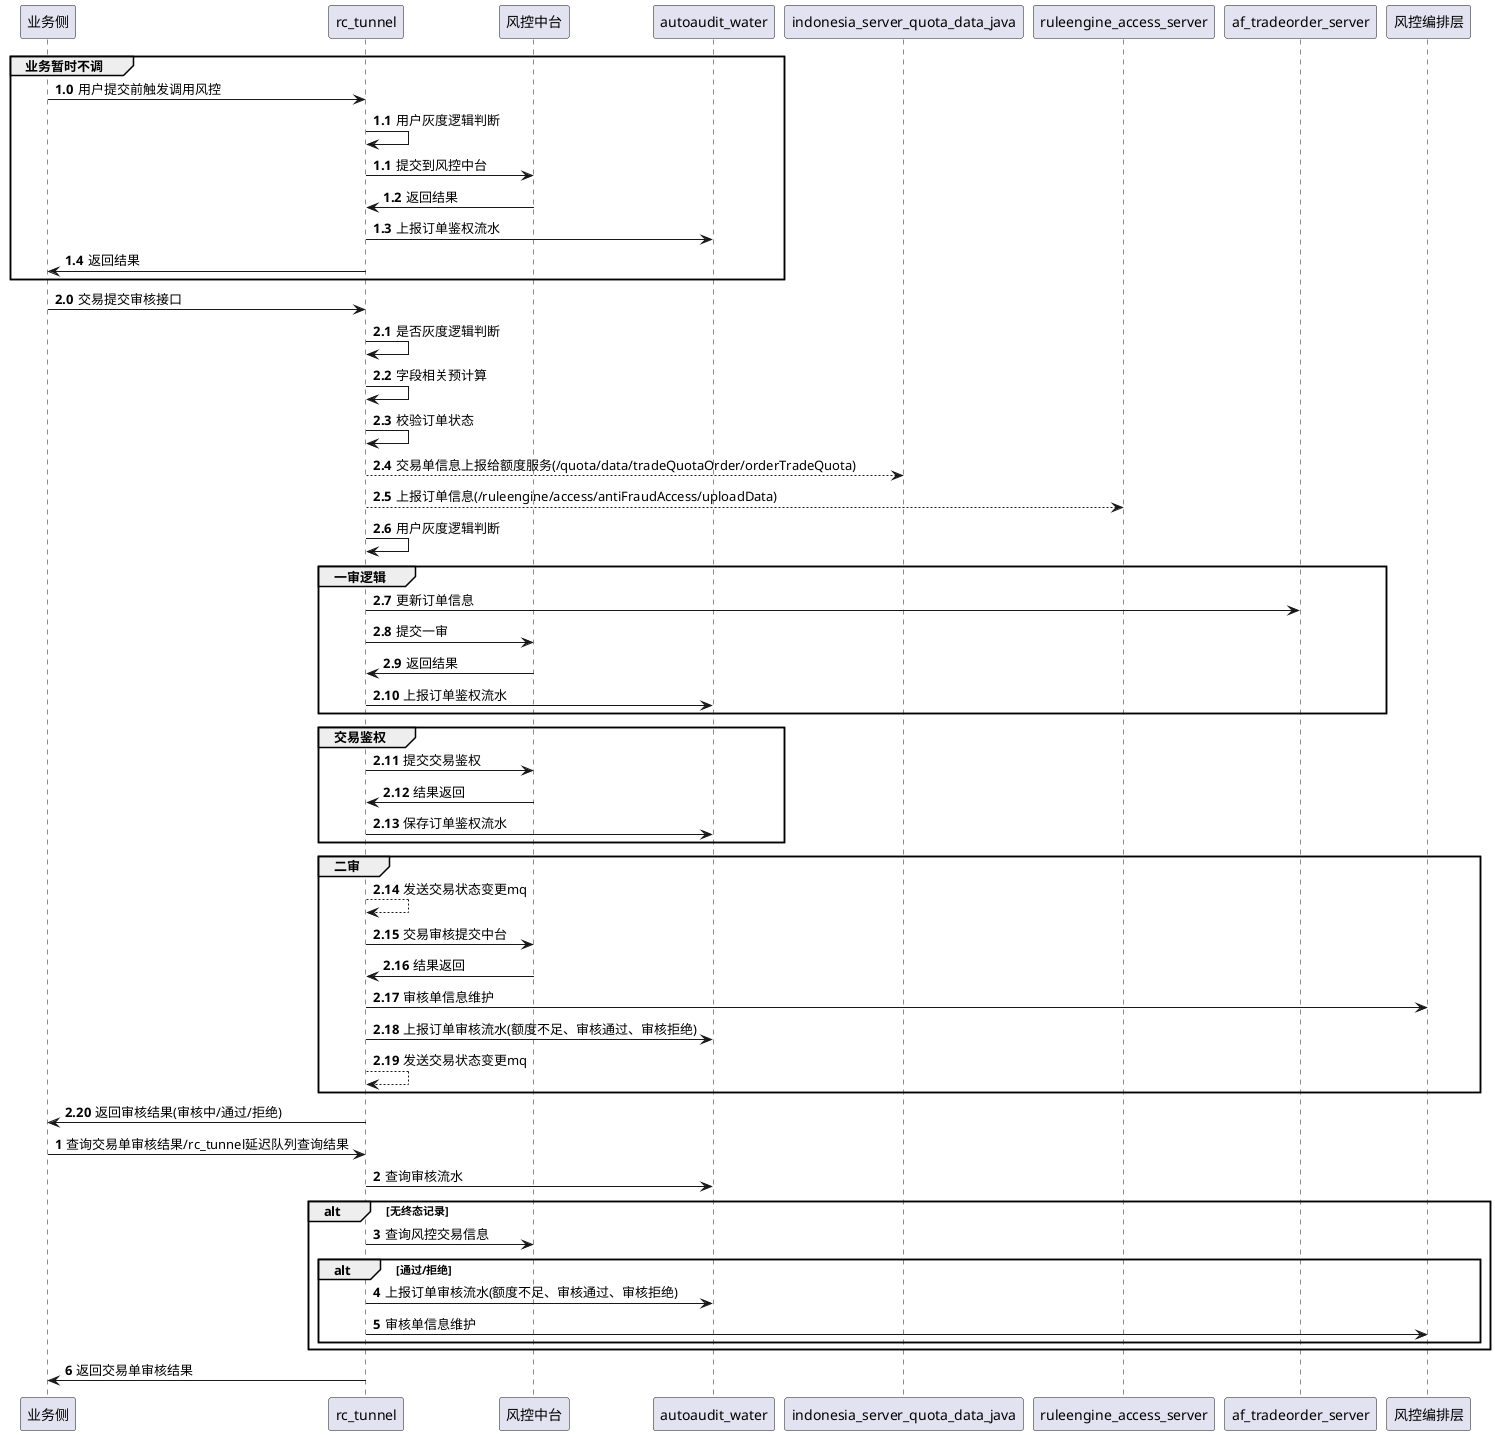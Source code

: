 @startuml
'https://plantuml.com/sequence-diagram


autonumber

group 业务暂时不调
autonumber 1.0
业务侧 -> rc_tunnel:用户提交前触发调用风控
rc_tunnel -> rc_tunnel:用户灰度逻辑判断

    autonumber 1.1
    rc_tunnel -> 风控中台:提交到风控中台
    风控中台 -> rc_tunnel:返回结果
    rc_tunnel -> autoaudit_water:上报订单鉴权流水


rc_tunnel -> 业务侧: 返回结果
end





autonumber 2.0
业务侧 -> rc_tunnel: 交易提交审核接口
rc_tunnel -> rc_tunnel : 是否灰度逻辑判断
rc_tunnel -> rc_tunnel:字段相关预计算
rc_tunnel -> rc_tunnel:校验订单状态
rc_tunnel --> indonesia_server_quota_data_java:交易单信息上报给额度服务(/quota/data/tradeQuotaOrder/orderTradeQuota)
rc_tunnel --> ruleengine_access_server:上报订单信息(/ruleengine/access/antiFraudAccess/uploadData)
rc_tunnel -> rc_tunnel:用户灰度逻辑判断



'一审逻辑
group 一审逻辑
    rc_tunnel -> af_tradeorder_server:更新订单信息
    rc_tunnel -> 风控中台:提交一审
    风控中台 -> rc_tunnel:返回结果
    rc_tunnel -> autoaudit_water:上报订单鉴权流水
end




group 交易鉴权
    rc_tunnel -> 风控中台:提交交易鉴权
    风控中台 -> rc_tunnel:结果返回
    rc_tunnel -> autoaudit_water:保存订单鉴权流水
end



group 二审
    rc_tunnel --> rc_tunnel:发送交易状态变更mq
    rc_tunnel -> 风控中台:交易审核提交中台
    风控中台 -> rc_tunnel:结果返回
    rc_tunnel -> 风控编排层:审核单信息维护
    rc_tunnel -> autoaudit_water:上报订单审核流水(额度不足、审核通过、审核拒绝)
    rc_tunnel --> rc_tunnel:发送交易状态变更mq
end

rc_tunnel -> 业务侧: 返回审核结果(审核中/通过/拒绝)





autonumber 1
业务侧 -> rc_tunnel: 查询交易单审核结果/rc_tunnel延迟队列查询结果
rc_tunnel -> autoaudit_water :查询审核流水
alt 无终态记录
        rc_tunnel -> 风控中台:查询风控交易信息
        '人工审核流水 怎么样操作？
        alt 通过/拒绝
            rc_tunnel -> autoaudit_water:上报订单审核流水(额度不足、审核通过、审核拒绝)
            rc_tunnel -> 风控编排层:审核单信息维护
        end
end
rc_tunnel -> 业务侧:返回交易单审核结果
@enduml